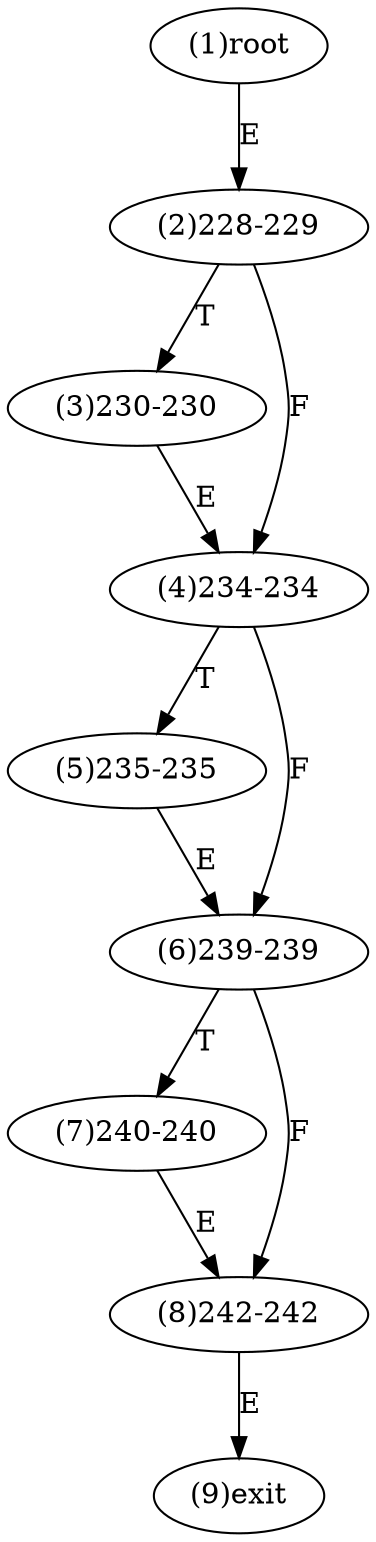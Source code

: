 digraph "" { 
1[ label="(1)root"];
2[ label="(2)228-229"];
3[ label="(3)230-230"];
4[ label="(4)234-234"];
5[ label="(5)235-235"];
6[ label="(6)239-239"];
7[ label="(7)240-240"];
8[ label="(8)242-242"];
9[ label="(9)exit"];
1->2[ label="E"];
2->4[ label="F"];
2->3[ label="T"];
3->4[ label="E"];
4->6[ label="F"];
4->5[ label="T"];
5->6[ label="E"];
6->8[ label="F"];
6->7[ label="T"];
7->8[ label="E"];
8->9[ label="E"];
}